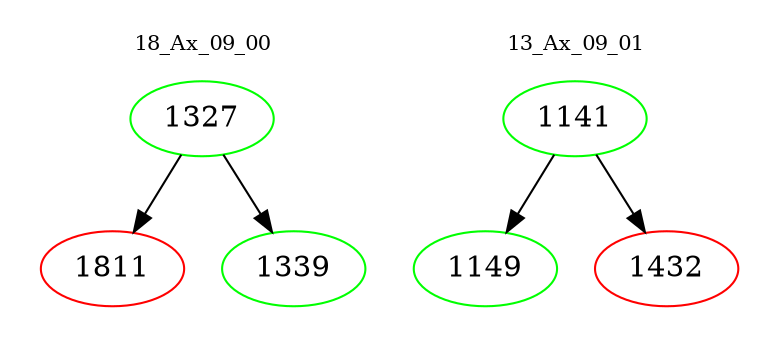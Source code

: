 digraph{
subgraph cluster_0 {
color = white
label = "18_Ax_09_00";
fontsize=10;
T0_1327 [label="1327", color="green"]
T0_1327 -> T0_1811 [color="black"]
T0_1811 [label="1811", color="red"]
T0_1327 -> T0_1339 [color="black"]
T0_1339 [label="1339", color="green"]
}
subgraph cluster_1 {
color = white
label = "13_Ax_09_01";
fontsize=10;
T1_1141 [label="1141", color="green"]
T1_1141 -> T1_1149 [color="black"]
T1_1149 [label="1149", color="green"]
T1_1141 -> T1_1432 [color="black"]
T1_1432 [label="1432", color="red"]
}
}
